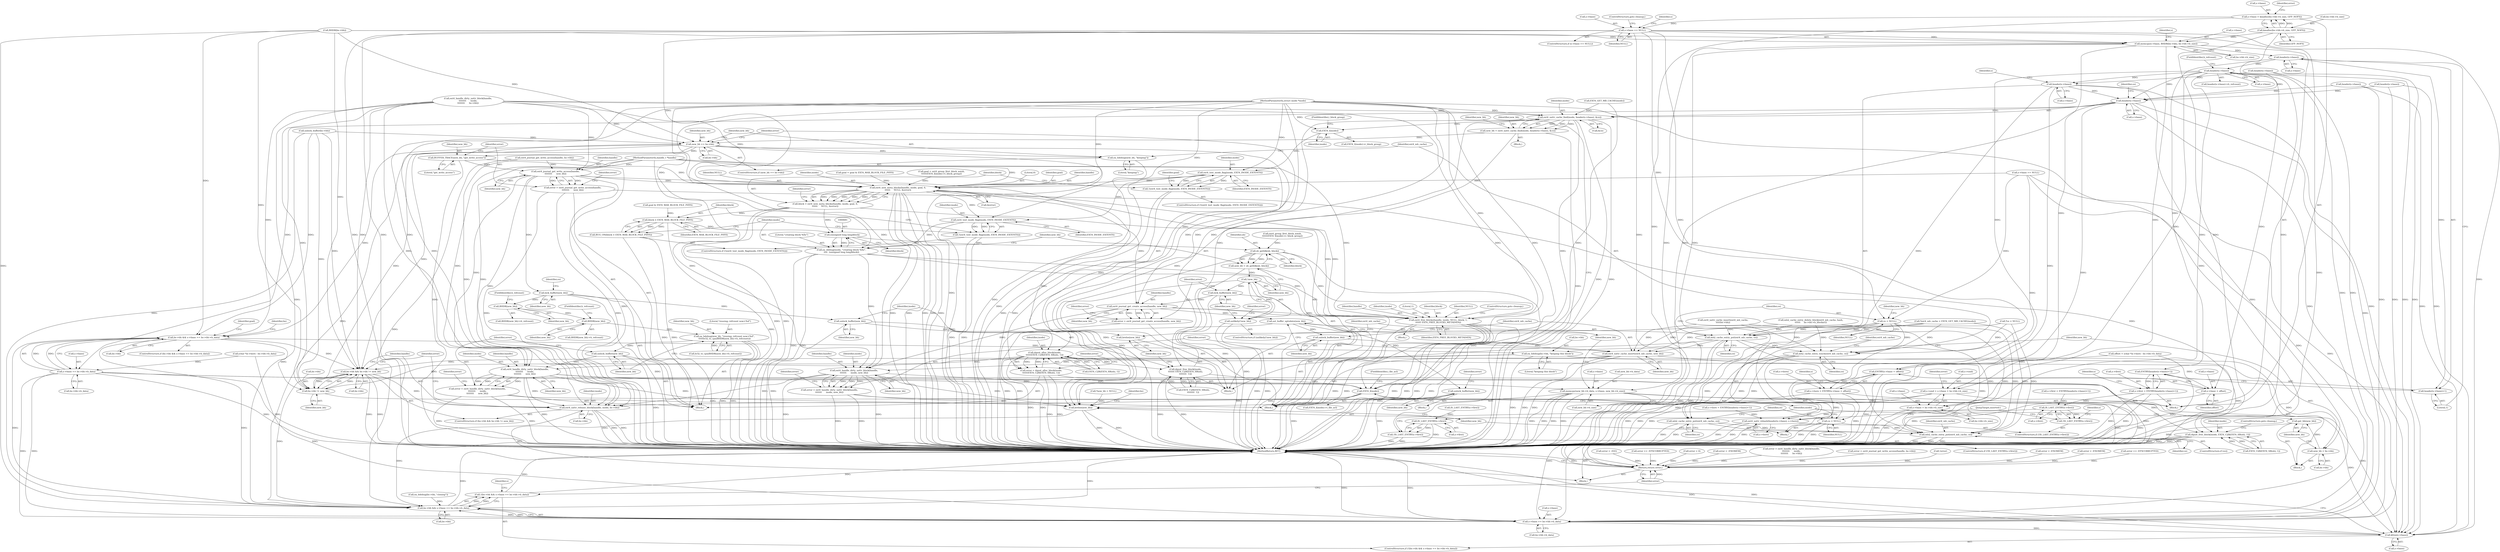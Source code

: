 digraph "0_linux_82939d7999dfc1f1998c4b1c12e2f19edbdff272_3@API" {
"1000299" [label="(Call,s->base = kmalloc(bs->bh->b_size, GFP_NOFS))"];
"1000303" [label="(Call,kmalloc(bs->bh->b_size, GFP_NOFS))"];
"1000315" [label="(Call,s->base == NULL)"];
"1000321" [label="(Call,memcpy(s->base, BHDR(bs->bh), bs->bh->b_size))"];
"1000340" [label="(Call,header(s->base))"];
"1000338" [label="(Call,ENTRY(header(s->base)+1))"];
"1000334" [label="(Call,s->first = ENTRY(header(s->base)+1))"];
"1000475" [label="(Call,IS_LAST_ENTRY(s->first))"];
"1000474" [label="(Call,!IS_LAST_ENTRY(s->first))"];
"1000490" [label="(Call,IS_LAST_ENTRY(s->first))"];
"1000489" [label="(Call,!IS_LAST_ENTRY(s->first))"];
"1000339" [label="(Call,header(s->base)+1)"];
"1000347" [label="(Call,header(s->base))"];
"1000358" [label="(Call,ENTRY(s->base + offset))"];
"1000354" [label="(Call,s->here = ENTRY(s->base + offset))"];
"1000479" [label="(Call,ext4_xattr_rehash(header(s->base), s->here))"];
"1000359" [label="(Call,s->base + offset)"];
"1000364" [label="(Call,s->end = s->base + bs->bh->b_size)"];
"1000368" [label="(Call,s->base + bs->bh->b_size)"];
"1000480" [label="(Call,header(s->base))"];
"1000499" [label="(Call,header(s->base))"];
"1000497" [label="(Call,ext4_xattr_cache_find(inode, header(s->base), &ce))"];
"1000495" [label="(Call,new_bh = ext4_xattr_cache_find(inode, header(s->base), &ce))"];
"1000509" [label="(Call,new_bh == bs->bh)"];
"1000514" [label="(Call,ea_bdebug(new_bh, \"keeping\"))"];
"1000530" [label="(Call,BUFFER_TRACE(new_bh, \"get_write_access\"))"];
"1000535" [label="(Call,ext4_journal_get_write_access(handle,\n\t\t\t\t\t\t\t\t      new_bh))"];
"1000533" [label="(Call,error = ext4_journal_get_write_access(handle,\n\t\t\t\t\t\t\t\t      new_bh))"];
"1000806" [label="(Return,return error;)"];
"1000541" [label="(Call,lock_buffer(new_bh))"];
"1000550" [label="(Call,unlock_buffer(new_bh))"];
"1000558" [label="(Call,brelse(new_bh))"];
"1000573" [label="(Call,BHDR(new_bh))"];
"1000582" [label="(Call,BHDR(new_bh))"];
"1000577" [label="(Call,ea_bdebug(new_bh, \"reusing; refcount now=%d\",\n \t\t\t\t\tle32_to_cpu(BHDR(new_bh)->h_refcount)))"];
"1000585" [label="(Call,unlock_buffer(new_bh))"];
"1000589" [label="(Call,ext4_handle_dirty_xattr_block(handle,\n\t\t\t\t\t\t\t\t      inode,\n\t\t\t\t\t\t\t\t      new_bh))"];
"1000587" [label="(Call,error = ext4_handle_dirty_xattr_block(handle,\n\t\t\t\t\t\t\t\t      inode,\n\t\t\t\t\t\t\t\t      new_bh))"];
"1000751" [label="(Call,EXT4_I(inode))"];
"1000770" [label="(Call,ext4_xattr_release_block(handle, inode, bs->bh))"];
"1000789" [label="(Call,bs->bh && s->base == bs->bh->b_data)"];
"1000788" [label="(Call,!(bs->bh && s->base == bs->bh->b_data))"];
"1000785" [label="(Call,brelse(new_bh))"];
"1000809" [label="(Call,dquot_free_block(inode, EXT4_C2B(EXT4_SB(sb), 1)))"];
"1000657" [label="(Call,ext4_new_meta_blocks(handle, inode, goal, 0,\n\t\t\t\t\t\t     NULL, &error))"];
"1000655" [label="(Call,block = ext4_new_meta_blocks(handle, inode, goal, 0,\n\t\t\t\t\t\t     NULL, &error))"];
"1000674" [label="(Call,block > EXT4_MAX_BLOCK_FILE_PHYS)"];
"1000673" [label="(Call,BUG_ON(block > EXT4_MAX_BLOCK_FILE_PHYS))"];
"1000680" [label="(Call,(unsigned long long)block)"];
"1000677" [label="(Call,ea_idebug(inode, \"creating block %llu\",\n\t\t\t\t  (unsigned long long)block))"];
"1000698" [label="(Call,ext4_free_blocks(handle, inode, NULL, block, 1,\n\t\t\t\t\t\t EXT4_FREE_BLOCKS_METADATA))"];
"1000742" [label="(Call,ext4_handle_dirty_xattr_block(handle,\n\t\t\t\t\t\t\t      inode, new_bh))"];
"1000740" [label="(Call,error = ext4_handle_dirty_xattr_block(handle,\n\t\t\t\t\t\t\t      inode, new_bh))"];
"1000685" [label="(Call,sb_getblk(sb, block))"];
"1000683" [label="(Call,new_bh = sb_getblk(sb, block))"];
"1000690" [label="(Call,!new_bh)"];
"1000689" [label="(Call,unlikely(!new_bh))"];
"1000706" [label="(Call,lock_buffer(new_bh))"];
"1000710" [label="(Call,ext4_journal_get_create_access(handle, new_bh))"];
"1000708" [label="(Call,error = ext4_journal_get_create_access(handle, new_bh))"];
"1000716" [label="(Call,unlock_buffer(new_bh))"];
"1000733" [label="(Call,set_buffer_uptodate(new_bh))"];
"1000735" [label="(Call,unlock_buffer(new_bh))"];
"1000737" [label="(Call,ext4_xattr_cache_insert(ext4_mb_cache, new_bh))"];
"1000782" [label="(Call,mb2_cache_entry_put(ext4_mb_cache, ce))"];
"1000670" [label="(Call,ext4_test_inode_flag(inode, EXT4_INODE_EXTENTS))"];
"1000669" [label="(Call,!(ext4_test_inode_flag(inode, EXT4_INODE_EXTENTS)))"];
"1000607" [label="(Call,bs->bh && s->base == bs->bh->b_data)"];
"1000621" [label="(Call,ea_bdebug(bs->bh, \"keeping this block\"))"];
"1000626" [label="(Call,new_bh = bs->bh)"];
"1000631" [label="(Call,get_bh(new_bh))"];
"1000761" [label="(Call,bs->bh && bs->bh != new_bh)"];
"1000765" [label="(Call,bs->bh != new_bh)"];
"1000521" [label="(Call,dquot_alloc_block(inode,\n\t\t\t\t\t\tEXT4_C2B(EXT4_SB(sb), 1)))"];
"1000519" [label="(Call,error = dquot_alloc_block(inode,\n\t\t\t\t\t\tEXT4_C2B(EXT4_SB(sb), 1)))"];
"1000552" [label="(Call,dquot_free_block(inode,\n\t\t\t\t\t\t\t EXT4_C2B(EXT4_SB(sb),\n\t\t\t\t\t\t\t\t  1)))"];
"1000642" [label="(Call,EXT4_I(inode))"];
"1000647" [label="(Call,ext4_test_inode_flag(inode, EXT4_INODE_EXTENTS))"];
"1000646" [label="(Call,!(ext4_test_inode_flag(inode, EXT4_INODE_EXTENTS)))"];
"1000611" [label="(Call,s->base == bs->bh->b_data)"];
"1000723" [label="(Call,memcpy(new_bh->b_data, s->base, new_bh->b_size))"];
"1000793" [label="(Call,s->base == bs->bh->b_data)"];
"1000802" [label="(Call,kfree(s->base))"];
"1000563" [label="(Call,ce = NULL)"];
"1000560" [label="(Call,mb2_cache_entry_put(ext4_mb_cache, ce))"];
"1000596" [label="(Call,mb2_cache_entry_touch(ext4_mb_cache, ce))"];
"1000599" [label="(Call,mb2_cache_entry_put(ext4_mb_cache, ce))"];
"1000602" [label="(Call,ce = NULL)"];
"1000637" [label="(Call,goal = ext4_group_first_block_no(sb,\n\t\t\t\t\t\tEXT4_I(inode)->i_block_group))"];
"1000661" [label="(Literal,0)"];
"1000592" [label="(Identifier,new_bh)"];
"1000791" [label="(Identifier,bs)"];
"1000573" [label="(Call,BHDR(new_bh))"];
"1000739" [label="(Identifier,new_bh)"];
"1000730" [label="(Call,new_bh->b_size)"];
"1000765" [label="(Call,bs->bh != new_bh)"];
"1000600" [label="(Identifier,ext4_mb_cache)"];
"1000668" [label="(ControlStructure,if (!(ext4_test_inode_flag(inode, EXT4_INODE_EXTENTS))))"];
"1000315" [label="(Call,s->base == NULL)"];
"1000316" [label="(Call,s->base)"];
"1000351" [label="(FieldIdentifier,h_refcount)"];
"1000673" [label="(Call,BUG_ON(block > EXT4_MAX_BLOCK_FILE_PHYS))"];
"1000369" [label="(Call,s->base)"];
"1000744" [label="(Identifier,inode)"];
"1000701" [label="(Identifier,NULL)"];
"1000615" [label="(Call,bs->bh->b_data)"];
"1000499" [label="(Call,header(s->base))"];
"1000785" [label="(Call,brelse(new_bh))"];
"1000794" [label="(Call,s->base)"];
"1000465" [label="(Call,error == -EFSCORRUPTED)"];
"1000294" [label="(Call,ea_bdebug(bs->bh, \"cloning\"))"];
"1000320" [label="(ControlStructure,goto cleanup;)"];
"1000714" [label="(Identifier,error)"];
"1000542" [label="(Identifier,new_bh)"];
"1000656" [label="(Identifier,block)"];
"1000346" [label="(Call,header(s->base)->h_refcount)"];
"1000736" [label="(Identifier,new_bh)"];
"1000562" [label="(Identifier,ce)"];
"1000509" [label="(Call,new_bh == bs->bh)"];
"1000679" [label="(Literal,\"creating block %llu\")"];
"1000521" [label="(Call,dquot_alloc_block(inode,\n\t\t\t\t\t\tEXT4_C2B(EXT4_SB(sb), 1)))"];
"1000793" [label="(Call,s->base == bs->bh->b_data)"];
"1000497" [label="(Call,ext4_xattr_cache_find(inode, header(s->base), &ce))"];
"1000584" [label="(FieldIdentifier,h_refcount)"];
"1000625" [label="(Literal,\"keeping this block\")"];
"1000354" [label="(Call,s->here = ENTRY(s->base + offset))"];
"1000788" [label="(Call,!(bs->bh && s->base == bs->bh->b_data))"];
"1000663" [label="(Call,&error)"];
"1000687" [label="(Identifier,block)"];
"1000782" [label="(Call,mb2_cache_entry_put(ext4_mb_cache, ce))"];
"1000631" [label="(Call,get_bh(new_bh))"];
"1000770" [label="(Call,ext4_xattr_release_block(handle, inode, bs->bh))"];
"1000628" [label="(Call,bs->bh)"];
"1000536" [label="(Identifier,handle)"];
"1000535" [label="(Call,ext4_journal_get_write_access(handle,\n\t\t\t\t\t\t\t\t      new_bh))"];
"1000602" [label="(Call,ce = NULL)"];
"1000334" [label="(Call,s->first = ENTRY(header(s->base)+1))"];
"1000646" [label="(Call,!(ext4_test_inode_flag(inode, EXT4_INODE_EXTENTS)))"];
"1000705" [label="(ControlStructure,goto cleanup;)"];
"1000708" [label="(Call,error = ext4_journal_get_create_access(handle, new_bh))"];
"1000363" [label="(Identifier,offset)"];
"1000572" [label="(Call,BHDR(new_bh)->h_refcount)"];
"1000329" [label="(Call,bs->bh->b_size)"];
"1000807" [label="(Identifier,error)"];
"1000784" [label="(Identifier,ce)"];
"1000690" [label="(Call,!new_bh)"];
"1000498" [label="(Identifier,inode)"];
"1000718" [label="(Call,error = -EIO)"];
"1000621" [label="(Call,ea_bdebug(bs->bh, \"keeping this block\"))"];
"1000114" [label="(MethodParameterIn,struct inode *inode)"];
"1000482" [label="(Identifier,s)"];
"1000632" [label="(Identifier,new_bh)"];
"1000481" [label="(Call,s->base)"];
"1000547" [label="(Identifier,ce)"];
"1000743" [label="(Identifier,handle)"];
"1000660" [label="(Identifier,goal)"];
"1000811" [label="(Call,EXT4_C2B(EXT4_SB(sb), 1))"];
"1000532" [label="(Literal,\"get_write_access\")"];
"1000488" [label="(ControlStructure,if (!IS_LAST_ENTRY(s->first)))"];
"1000300" [label="(Call,s->base)"];
"1000723" [label="(Call,memcpy(new_bh->b_data, s->base, new_bh->b_size))"];
"1000539" [label="(Identifier,error)"];
"1000741" [label="(Identifier,error)"];
"1000368" [label="(Call,s->base + bs->bh->b_size)"];
"1000733" [label="(Call,set_buffer_uptodate(new_bh))"];
"1000336" [label="(Identifier,s)"];
"1000579" [label="(Literal,\"reusing; refcount now=%d\")"];
"1000581" [label="(Call,BHDR(new_bh)->h_refcount)"];
"1000190" [label="(Call,header(s->base))"];
"1000254" [label="(Call,error == -EFSCORRUPTED)"];
"1000676" [label="(Identifier,EXT4_MAX_BLOCK_FILE_PHYS)"];
"1000751" [label="(Call,EXT4_I(inode))"];
"1000810" [label="(Identifier,inode)"];
"1000550" [label="(Call,unlock_buffer(new_bh))"];
"1000773" [label="(Call,bs->bh)"];
"1000558" [label="(Call,brelse(new_bh))"];
"1000589" [label="(Call,ext4_handle_dirty_xattr_block(handle,\n\t\t\t\t\t\t\t\t      inode,\n\t\t\t\t\t\t\t\t      new_bh))"];
"1000647" [label="(Call,ext4_test_inode_flag(inode, EXT4_INODE_EXTENTS))"];
"1000321" [label="(Call,memcpy(s->base, BHDR(bs->bh), bs->bh->b_size))"];
"1000735" [label="(Call,unlock_buffer(new_bh))"];
"1000783" [label="(Identifier,ext4_mb_cache)"];
"1000689" [label="(Call,unlikely(!new_bh))"];
"1000523" [label="(Call,EXT4_C2B(EXT4_SB(sb), 1))"];
"1000565" [label="(Identifier,NULL)"];
"1000815" [label="(ControlStructure,goto cleanup;)"];
"1000496" [label="(Identifier,new_bh)"];
"1000657" [label="(Call,ext4_new_meta_blocks(handle, inode, goal, 0,\n\t\t\t\t\t\t     NULL, &error))"];
"1000789" [label="(Call,bs->bh && s->base == bs->bh->b_data)"];
"1000561" [label="(Identifier,ext4_mb_cache)"];
"1000682" [label="(Identifier,block)"];
"1000761" [label="(Call,bs->bh && bs->bh != new_bh)"];
"1000491" [label="(Call,s->first)"];
"1000747" [label="(Identifier,error)"];
"1000113" [label="(MethodParameterIn,handle_t *handle)"];
"1000551" [label="(Identifier,new_bh)"];
"1000717" [label="(Identifier,new_bh)"];
"1000691" [label="(Identifier,new_bh)"];
"1000612" [label="(Call,s->base)"];
"1000711" [label="(Identifier,handle)"];
"1000737" [label="(Call,ext4_xattr_cache_insert(ext4_mb_cache, new_bh))"];
"1000622" [label="(Call,bs->bh)"];
"1000323" [label="(Identifier,s)"];
"1000366" [label="(Identifier,s)"];
"1000476" [label="(Call,s->first)"];
"1000510" [label="(Identifier,new_bh)"];
"1000655" [label="(Call,block = ext4_new_meta_blocks(handle, inode, goal, 0,\n\t\t\t\t\t\t     NULL, &error))"];
"1000437" [label="(Call,s->here = ENTRY(header(s->base)+1))"];
"1000578" [label="(Identifier,new_bh)"];
"1000658" [label="(Identifier,handle)"];
"1000704" [label="(Identifier,EXT4_FREE_BLOCKS_METADATA)"];
"1000680" [label="(Call,(unsigned long long)block)"];
"1000299" [label="(Call,s->base = kmalloc(bs->bh->b_size, GFP_NOFS))"];
"1000642" [label="(Call,EXT4_I(inode))"];
"1000806" [label="(Return,return error;)"];
"1000590" [label="(Identifier,handle)"];
"1000699" [label="(Identifier,handle)"];
"1000348" [label="(Call,s->base)"];
"1000694" [label="(Identifier,error)"];
"1000358" [label="(Call,ENTRY(s->base + offset))"];
"1000641" [label="(Call,EXT4_I(inode)->i_block_group)"];
"1000776" [label="(Call,error = 0)"];
"1000494" [label="(Block,)"];
"1000700" [label="(Identifier,inode)"];
"1000802" [label="(Call,kfree(s->base))"];
"1000745" [label="(Identifier,new_bh)"];
"1000232" [label="(Call,IS_LAST_ENTRY(s->first))"];
"1000597" [label="(Identifier,ext4_mb_cache)"];
"1000341" [label="(Call,s->base)"];
"1000146" [label="(Call,EXT4_GET_MB_CACHE(inode))"];
"1000606" [label="(ControlStructure,if (bs->bh && s->base == bs->bh->b_data))"];
"1000359" [label="(Call,s->base + offset)"];
"1000786" [label="(Identifier,new_bh)"];
"1000393" [label="(Call,s->base == NULL)"];
"1000567" [label="(Identifier,new_bh)"];
"1000692" [label="(Block,)"];
"1000585" [label="(Call,unlock_buffer(new_bh))"];
"1000474" [label="(Call,!IS_LAST_ENTRY(s->first))"];
"1000554" [label="(Call,EXT4_C2B(EXT4_SB(sb),\n\t\t\t\t\t\t\t\t  1))"];
"1000649" [label="(Identifier,EXT4_INODE_EXTENTS)"];
"1000662" [label="(Identifier,NULL)"];
"1000710" [label="(Call,ext4_journal_get_create_access(handle, new_bh))"];
"1000601" [label="(Identifier,ce)"];
"1000780" [label="(ControlStructure,if (ce))"];
"1000787" [label="(ControlStructure,if (!(bs->bh && s->base == bs->bh->b_data)))"];
"1000560" [label="(Call,mb2_cache_entry_put(ext4_mb_cache, ce))"];
"1000659" [label="(Identifier,inode)"];
"1000314" [label="(ControlStructure,if (s->base == NULL))"];
"1000753" [label="(FieldIdentifier,i_file_acl)"];
"1000677" [label="(Call,ea_idebug(inode, \"creating block %llu\",\n\t\t\t\t  (unsigned long long)block))"];
"1000706" [label="(Call,lock_buffer(new_bh))"];
"1000344" [label="(Literal,1)"];
"1000339" [label="(Call,header(s->base)+1)"];
"1000675" [label="(Identifier,block)"];
"1000688" [label="(ControlStructure,if (unlikely(!new_bh)))"];
"1000693" [label="(Call,error = -ENOMEM)"];
"1000479" [label="(Call,ext4_xattr_rehash(header(s->base), s->here))"];
"1000553" [label="(Identifier,inode)"];
"1000670" [label="(Call,ext4_test_inode_flag(inode, EXT4_INODE_EXTENTS))"];
"1000372" [label="(Call,bs->bh->b_size)"];
"1000797" [label="(Call,bs->bh->b_data)"];
"1000678" [label="(Identifier,inode)"];
"1000443" [label="(Call,header(s->base))"];
"1000809" [label="(Call,dquot_free_block(inode, EXT4_C2B(EXT4_SB(sb), 1)))"];
"1000738" [label="(Identifier,ext4_mb_cache)"];
"1000552" [label="(Call,dquot_free_block(inode,\n\t\t\t\t\t\t\t EXT4_C2B(EXT4_SB(sb),\n\t\t\t\t\t\t\t\t  1)))"];
"1000533" [label="(Call,error = ext4_journal_get_write_access(handle,\n\t\t\t\t\t\t\t\t      new_bh))"];
"1000577" [label="(Call,ea_bdebug(new_bh, \"reusing; refcount now=%d\",\n \t\t\t\t\tle32_to_cpu(BHDR(new_bh)->h_refcount)))"];
"1000249" [label="(Call,unlock_buffer(bs->bh))"];
"1000666" [label="(Identifier,error)"];
"1000325" [label="(Call,BHDR(bs->bh))"];
"1000485" [label="(Identifier,s)"];
"1000506" [label="(Identifier,new_bh)"];
"1000515" [label="(Identifier,new_bh)"];
"1000508" [label="(ControlStructure,if (new_bh == bs->bh))"];
"1000604" [label="(Identifier,NULL)"];
"1000322" [label="(Call,s->base)"];
"1000520" [label="(Identifier,error)"];
"1000503" [label="(Call,&ce)"];
"1000518" [label="(Block,)"];
"1000237" [label="(Call,header(s->base))"];
"1000277" [label="(Call,offset = (char *)s->here - bs->bh->b_data)"];
"1000583" [label="(Identifier,new_bh)"];
"1000803" [label="(Call,s->base)"];
"1000541" [label="(Call,lock_buffer(new_bh))"];
"1000727" [label="(Call,s->base)"];
"1000750" [label="(Call,EXT4_I(inode)->i_file_acl)"];
"1000825" [label="(MethodReturn,RET)"];
"1000549" [label="(Block,)"];
"1000575" [label="(FieldIdentifier,h_refcount)"];
"1000563" [label="(Call,ce = NULL)"];
"1000262" [label="(Call,error = ext4_handle_dirty_xattr_block(handle,\n\t\t\t\t\t\t\t\t      inode,\n\t\t\t\t\t\t\t\t      bs->bh))"];
"1000740" [label="(Call,error = ext4_handle_dirty_xattr_block(handle,\n\t\t\t\t\t\t\t      inode, new_bh))"];
"1000712" [label="(Identifier,new_bh)"];
"1000620" [label="(Block,)"];
"1000244" [label="(Call,ext4_xattr_cache_insert(ext4_mb_cache,\n\t\t\t\t\tbs->bh))"];
"1000125" [label="(Call,*new_bh = NULL)"];
"1000335" [label="(Call,s->first)"];
"1000719" [label="(Identifier,error)"];
"1000674" [label="(Call,block > EXT4_MAX_BLOCK_FILE_PHYS)"];
"1000707" [label="(Identifier,new_bh)"];
"1000530" [label="(Call,BUFFER_TRACE(new_bh, \"get_write_access\"))"];
"1000752" [label="(Identifier,inode)"];
"1000173" [label="(Call,error = ext4_journal_get_write_access(handle, bs->bh))"];
"1000716" [label="(Call,unlock_buffer(new_bh))"];
"1000634" [label="(Block,)"];
"1000777" [label="(Identifier,error)"];
"1000507" [label="(Block,)"];
"1000319" [label="(Identifier,NULL)"];
"1000564" [label="(Identifier,ce)"];
"1000586" [label="(Identifier,new_bh)"];
"1000495" [label="(Call,new_bh = ext4_xattr_cache_find(inode, header(s->base), &ce))"];
"1000639" [label="(Call,ext4_group_first_block_no(sb,\n\t\t\t\t\t\tEXT4_I(inode)->i_block_group))"];
"1000715" [label="(Block,)"];
"1000338" [label="(Call,ENTRY(header(s->base)+1))"];
"1000347" [label="(Call,header(s->base))"];
"1000349" [label="(Identifier,s)"];
"1000580" [label="(Call,le32_to_cpu(BHDR(new_bh)->h_refcount))"];
"1000490" [label="(Call,IS_LAST_ENTRY(s->first))"];
"1000703" [label="(Literal,1)"];
"1000623" [label="(Identifier,bs)"];
"1000645" [label="(ControlStructure,if (!(ext4_test_inode_flag(inode, EXT4_INODE_EXTENTS))))"];
"1000709" [label="(Identifier,error)"];
"1000672" [label="(Identifier,EXT4_INODE_EXTENTS)"];
"1000574" [label="(Identifier,new_bh)"];
"1000279" [label="(Call,(char *)s->here - bs->bh->b_data)"];
"1000683" [label="(Call,new_bh = sb_getblk(sb, block))"];
"1000519" [label="(Call,error = dquot_alloc_block(inode,\n\t\t\t\t\t\tEXT4_C2B(EXT4_SB(sb), 1)))"];
"1000531" [label="(Identifier,new_bh)"];
"1000769" [label="(Identifier,new_bh)"];
"1000598" [label="(Identifier,ce)"];
"1000260" [label="(Call,!error)"];
"1000671" [label="(Identifier,inode)"];
"1000587" [label="(Call,error = ext4_handle_dirty_xattr_block(handle,\n\t\t\t\t\t\t\t\t      inode,\n\t\t\t\t\t\t\t\t      new_bh))"];
"1000309" [label="(Identifier,GFP_NOFS)"];
"1000698" [label="(Call,ext4_free_blocks(handle, inode, NULL, block, 1,\n\t\t\t\t\t\t EXT4_FREE_BLOCKS_METADATA))"];
"1000702" [label="(Identifier,block)"];
"1000650" [label="(Call,goal = goal & EXT4_MAX_BLOCK_FILE_PHYS)"];
"1000175" [label="(Call,ext4_journal_get_write_access(handle, bs->bh))"];
"1000340" [label="(Call,header(s->base))"];
"1000528" [label="(Identifier,error)"];
"1000772" [label="(Identifier,inode)"];
"1000516" [label="(Literal,\"keeping\")"];
"1000275" [label="(Block,)"];
"1000117" [label="(Block,)"];
"1000559" [label="(Identifier,new_bh)"];
"1000489" [label="(Call,!IS_LAST_ENTRY(s->first))"];
"1000365" [label="(Call,s->end)"];
"1000208" [label="(Call,mb2_cache_entry_delete_block(ext4_mb_cache, hash,\n\t\t\t\t\t\t     bs->bh->b_blocknr))"];
"1000426" [label="(Call,s->first = ENTRY(header(s->base)+1))"];
"1000638" [label="(Identifier,goal)"];
"1000504" [label="(Identifier,ce)"];
"1000603" [label="(Identifier,ce)"];
"1000651" [label="(Identifier,goal)"];
"1000475" [label="(Call,IS_LAST_ENTRY(s->first))"];
"1000686" [label="(Identifier,sb)"];
"1000364" [label="(Call,s->end = s->base + bs->bh->b_size)"];
"1000588" [label="(Identifier,error)"];
"1000804" [label="(Identifier,s)"];
"1000599" [label="(Call,mb2_cache_entry_put(ext4_mb_cache, ce))"];
"1000360" [label="(Call,s->base)"];
"1000311" [label="(Identifier,error)"];
"1000522" [label="(Identifier,inode)"];
"1000685" [label="(Call,sb_getblk(sb, block))"];
"1000627" [label="(Identifier,new_bh)"];
"1000355" [label="(Call,s->here)"];
"1000537" [label="(Identifier,new_bh)"];
"1000514" [label="(Call,ea_bdebug(new_bh, \"keeping\"))"];
"1000607" [label="(Call,bs->bh && s->base == bs->bh->b_data)"];
"1000684" [label="(Identifier,new_bh)"];
"1000473" [label="(ControlStructure,if (!IS_LAST_ENTRY(s->first)))"];
"1000594" [label="(Identifier,error)"];
"1000388" [label="(Call,error = -ENOMEM)"];
"1000734" [label="(Identifier,new_bh)"];
"1000790" [label="(Call,bs->bh)"];
"1000144" [label="(Call,*ext4_mb_cache = EXT4_GET_MB_CACHE(inode))"];
"1000591" [label="(Identifier,inode)"];
"1000596" [label="(Call,mb2_cache_entry_touch(ext4_mb_cache, ce))"];
"1000608" [label="(Call,bs->bh)"];
"1000534" [label="(Identifier,error)"];
"1000264" [label="(Call,ext4_handle_dirty_xattr_block(handle,\n\t\t\t\t\t\t\t\t      inode,\n\t\t\t\t\t\t\t\t      bs->bh))"];
"1000669" [label="(Call,!(ext4_test_inode_flag(inode, EXT4_INODE_EXTENTS)))"];
"1000724" [label="(Call,new_bh->b_data)"];
"1000760" [label="(ControlStructure,if (bs->bh && bs->bh != new_bh))"];
"1000487" [label="(JumpTarget,inserted:)"];
"1000643" [label="(Identifier,inode)"];
"1000648" [label="(Identifier,inode)"];
"1000460" [label="(Identifier,error)"];
"1000644" [label="(FieldIdentifier,i_block_group)"];
"1000310" [label="(Call,error = -ENOMEM)"];
"1000303" [label="(Call,kmalloc(bs->bh->b_size, GFP_NOFS))"];
"1000304" [label="(Call,bs->bh->b_size)"];
"1000500" [label="(Call,s->base)"];
"1000766" [label="(Call,bs->bh)"];
"1000480" [label="(Call,header(s->base))"];
"1000742" [label="(Call,ext4_handle_dirty_xattr_block(handle,\n\t\t\t\t\t\t\t      inode, new_bh))"];
"1000484" [label="(Call,s->here)"];
"1000611" [label="(Call,s->base == bs->bh->b_data)"];
"1000511" [label="(Call,bs->bh)"];
"1000771" [label="(Identifier,handle)"];
"1000136" [label="(Call,*ce = NULL)"];
"1000626" [label="(Call,new_bh = bs->bh)"];
"1000762" [label="(Call,bs->bh)"];
"1000652" [label="(Call,goal & EXT4_MAX_BLOCK_FILE_PHYS)"];
"1000582" [label="(Call,BHDR(new_bh))"];
"1000299" -> "1000275"  [label="AST: "];
"1000299" -> "1000303"  [label="CFG: "];
"1000300" -> "1000299"  [label="AST: "];
"1000303" -> "1000299"  [label="AST: "];
"1000311" -> "1000299"  [label="CFG: "];
"1000299" -> "1000825"  [label="DDG: "];
"1000303" -> "1000299"  [label="DDG: "];
"1000303" -> "1000299"  [label="DDG: "];
"1000299" -> "1000315"  [label="DDG: "];
"1000303" -> "1000309"  [label="CFG: "];
"1000304" -> "1000303"  [label="AST: "];
"1000309" -> "1000303"  [label="AST: "];
"1000303" -> "1000825"  [label="DDG: "];
"1000303" -> "1000825"  [label="DDG: "];
"1000303" -> "1000321"  [label="DDG: "];
"1000315" -> "1000314"  [label="AST: "];
"1000315" -> "1000319"  [label="CFG: "];
"1000316" -> "1000315"  [label="AST: "];
"1000319" -> "1000315"  [label="AST: "];
"1000320" -> "1000315"  [label="CFG: "];
"1000323" -> "1000315"  [label="CFG: "];
"1000315" -> "1000825"  [label="DDG: "];
"1000315" -> "1000825"  [label="DDG: "];
"1000315" -> "1000825"  [label="DDG: "];
"1000315" -> "1000321"  [label="DDG: "];
"1000315" -> "1000563"  [label="DDG: "];
"1000315" -> "1000602"  [label="DDG: "];
"1000315" -> "1000657"  [label="DDG: "];
"1000315" -> "1000793"  [label="DDG: "];
"1000315" -> "1000802"  [label="DDG: "];
"1000321" -> "1000275"  [label="AST: "];
"1000321" -> "1000329"  [label="CFG: "];
"1000322" -> "1000321"  [label="AST: "];
"1000325" -> "1000321"  [label="AST: "];
"1000329" -> "1000321"  [label="AST: "];
"1000336" -> "1000321"  [label="CFG: "];
"1000321" -> "1000825"  [label="DDG: "];
"1000321" -> "1000825"  [label="DDG: "];
"1000325" -> "1000321"  [label="DDG: "];
"1000321" -> "1000340"  [label="DDG: "];
"1000321" -> "1000364"  [label="DDG: "];
"1000321" -> "1000368"  [label="DDG: "];
"1000340" -> "1000339"  [label="AST: "];
"1000340" -> "1000341"  [label="CFG: "];
"1000341" -> "1000340"  [label="AST: "];
"1000344" -> "1000340"  [label="CFG: "];
"1000340" -> "1000338"  [label="DDG: "];
"1000340" -> "1000339"  [label="DDG: "];
"1000340" -> "1000347"  [label="DDG: "];
"1000338" -> "1000334"  [label="AST: "];
"1000338" -> "1000339"  [label="CFG: "];
"1000339" -> "1000338"  [label="AST: "];
"1000334" -> "1000338"  [label="CFG: "];
"1000338" -> "1000825"  [label="DDG: "];
"1000338" -> "1000334"  [label="DDG: "];
"1000334" -> "1000275"  [label="AST: "];
"1000335" -> "1000334"  [label="AST: "];
"1000349" -> "1000334"  [label="CFG: "];
"1000334" -> "1000825"  [label="DDG: "];
"1000334" -> "1000825"  [label="DDG: "];
"1000334" -> "1000475"  [label="DDG: "];
"1000475" -> "1000474"  [label="AST: "];
"1000475" -> "1000476"  [label="CFG: "];
"1000476" -> "1000475"  [label="AST: "];
"1000474" -> "1000475"  [label="CFG: "];
"1000475" -> "1000474"  [label="DDG: "];
"1000426" -> "1000475"  [label="DDG: "];
"1000475" -> "1000490"  [label="DDG: "];
"1000474" -> "1000473"  [label="AST: "];
"1000482" -> "1000474"  [label="CFG: "];
"1000487" -> "1000474"  [label="CFG: "];
"1000490" -> "1000489"  [label="AST: "];
"1000490" -> "1000491"  [label="CFG: "];
"1000491" -> "1000490"  [label="AST: "];
"1000489" -> "1000490"  [label="CFG: "];
"1000490" -> "1000825"  [label="DDG: "];
"1000490" -> "1000489"  [label="DDG: "];
"1000232" -> "1000490"  [label="DDG: "];
"1000489" -> "1000488"  [label="AST: "];
"1000496" -> "1000489"  [label="CFG: "];
"1000752" -> "1000489"  [label="CFG: "];
"1000489" -> "1000825"  [label="DDG: "];
"1000489" -> "1000825"  [label="DDG: "];
"1000339" -> "1000344"  [label="CFG: "];
"1000344" -> "1000339"  [label="AST: "];
"1000347" -> "1000346"  [label="AST: "];
"1000347" -> "1000348"  [label="CFG: "];
"1000348" -> "1000347"  [label="AST: "];
"1000351" -> "1000347"  [label="CFG: "];
"1000347" -> "1000358"  [label="DDG: "];
"1000347" -> "1000359"  [label="DDG: "];
"1000347" -> "1000364"  [label="DDG: "];
"1000347" -> "1000368"  [label="DDG: "];
"1000347" -> "1000480"  [label="DDG: "];
"1000347" -> "1000499"  [label="DDG: "];
"1000347" -> "1000793"  [label="DDG: "];
"1000347" -> "1000802"  [label="DDG: "];
"1000358" -> "1000354"  [label="AST: "];
"1000358" -> "1000359"  [label="CFG: "];
"1000359" -> "1000358"  [label="AST: "];
"1000354" -> "1000358"  [label="CFG: "];
"1000358" -> "1000825"  [label="DDG: "];
"1000358" -> "1000354"  [label="DDG: "];
"1000277" -> "1000358"  [label="DDG: "];
"1000354" -> "1000275"  [label="AST: "];
"1000355" -> "1000354"  [label="AST: "];
"1000366" -> "1000354"  [label="CFG: "];
"1000354" -> "1000825"  [label="DDG: "];
"1000354" -> "1000825"  [label="DDG: "];
"1000354" -> "1000479"  [label="DDG: "];
"1000479" -> "1000473"  [label="AST: "];
"1000479" -> "1000484"  [label="CFG: "];
"1000480" -> "1000479"  [label="AST: "];
"1000484" -> "1000479"  [label="AST: "];
"1000487" -> "1000479"  [label="CFG: "];
"1000479" -> "1000825"  [label="DDG: "];
"1000479" -> "1000825"  [label="DDG: "];
"1000479" -> "1000825"  [label="DDG: "];
"1000480" -> "1000479"  [label="DDG: "];
"1000437" -> "1000479"  [label="DDG: "];
"1000359" -> "1000363"  [label="CFG: "];
"1000360" -> "1000359"  [label="AST: "];
"1000363" -> "1000359"  [label="AST: "];
"1000359" -> "1000825"  [label="DDG: "];
"1000277" -> "1000359"  [label="DDG: "];
"1000364" -> "1000275"  [label="AST: "];
"1000364" -> "1000368"  [label="CFG: "];
"1000365" -> "1000364"  [label="AST: "];
"1000368" -> "1000364"  [label="AST: "];
"1000460" -> "1000364"  [label="CFG: "];
"1000364" -> "1000825"  [label="DDG: "];
"1000364" -> "1000825"  [label="DDG: "];
"1000368" -> "1000372"  [label="CFG: "];
"1000369" -> "1000368"  [label="AST: "];
"1000372" -> "1000368"  [label="AST: "];
"1000368" -> "1000825"  [label="DDG: "];
"1000368" -> "1000825"  [label="DDG: "];
"1000480" -> "1000481"  [label="CFG: "];
"1000481" -> "1000480"  [label="AST: "];
"1000485" -> "1000480"  [label="CFG: "];
"1000480" -> "1000825"  [label="DDG: "];
"1000443" -> "1000480"  [label="DDG: "];
"1000480" -> "1000499"  [label="DDG: "];
"1000480" -> "1000793"  [label="DDG: "];
"1000480" -> "1000802"  [label="DDG: "];
"1000499" -> "1000497"  [label="AST: "];
"1000499" -> "1000500"  [label="CFG: "];
"1000500" -> "1000499"  [label="AST: "];
"1000504" -> "1000499"  [label="CFG: "];
"1000499" -> "1000825"  [label="DDG: "];
"1000499" -> "1000497"  [label="DDG: "];
"1000237" -> "1000499"  [label="DDG: "];
"1000190" -> "1000499"  [label="DDG: "];
"1000443" -> "1000499"  [label="DDG: "];
"1000499" -> "1000611"  [label="DDG: "];
"1000499" -> "1000723"  [label="DDG: "];
"1000499" -> "1000793"  [label="DDG: "];
"1000499" -> "1000802"  [label="DDG: "];
"1000497" -> "1000495"  [label="AST: "];
"1000497" -> "1000503"  [label="CFG: "];
"1000498" -> "1000497"  [label="AST: "];
"1000503" -> "1000497"  [label="AST: "];
"1000495" -> "1000497"  [label="CFG: "];
"1000497" -> "1000825"  [label="DDG: "];
"1000497" -> "1000825"  [label="DDG: "];
"1000497" -> "1000495"  [label="DDG: "];
"1000497" -> "1000495"  [label="DDG: "];
"1000497" -> "1000495"  [label="DDG: "];
"1000552" -> "1000497"  [label="DDG: "];
"1000264" -> "1000497"  [label="DDG: "];
"1000146" -> "1000497"  [label="DDG: "];
"1000114" -> "1000497"  [label="DDG: "];
"1000497" -> "1000521"  [label="DDG: "];
"1000497" -> "1000642"  [label="DDG: "];
"1000497" -> "1000751"  [label="DDG: "];
"1000495" -> "1000494"  [label="AST: "];
"1000496" -> "1000495"  [label="AST: "];
"1000506" -> "1000495"  [label="CFG: "];
"1000495" -> "1000825"  [label="DDG: "];
"1000495" -> "1000509"  [label="DDG: "];
"1000495" -> "1000785"  [label="DDG: "];
"1000509" -> "1000508"  [label="AST: "];
"1000509" -> "1000511"  [label="CFG: "];
"1000510" -> "1000509"  [label="AST: "];
"1000511" -> "1000509"  [label="AST: "];
"1000515" -> "1000509"  [label="CFG: "];
"1000520" -> "1000509"  [label="CFG: "];
"1000509" -> "1000825"  [label="DDG: "];
"1000325" -> "1000509"  [label="DDG: "];
"1000264" -> "1000509"  [label="DDG: "];
"1000249" -> "1000509"  [label="DDG: "];
"1000509" -> "1000514"  [label="DDG: "];
"1000509" -> "1000530"  [label="DDG: "];
"1000509" -> "1000607"  [label="DDG: "];
"1000509" -> "1000761"  [label="DDG: "];
"1000509" -> "1000765"  [label="DDG: "];
"1000509" -> "1000785"  [label="DDG: "];
"1000509" -> "1000789"  [label="DDG: "];
"1000514" -> "1000508"  [label="AST: "];
"1000514" -> "1000516"  [label="CFG: "];
"1000515" -> "1000514"  [label="AST: "];
"1000516" -> "1000514"  [label="AST: "];
"1000597" -> "1000514"  [label="CFG: "];
"1000514" -> "1000825"  [label="DDG: "];
"1000530" -> "1000518"  [label="AST: "];
"1000530" -> "1000532"  [label="CFG: "];
"1000531" -> "1000530"  [label="AST: "];
"1000532" -> "1000530"  [label="AST: "];
"1000534" -> "1000530"  [label="CFG: "];
"1000530" -> "1000825"  [label="DDG: "];
"1000530" -> "1000535"  [label="DDG: "];
"1000535" -> "1000533"  [label="AST: "];
"1000535" -> "1000537"  [label="CFG: "];
"1000536" -> "1000535"  [label="AST: "];
"1000537" -> "1000535"  [label="AST: "];
"1000533" -> "1000535"  [label="CFG: "];
"1000535" -> "1000825"  [label="DDG: "];
"1000535" -> "1000533"  [label="DDG: "];
"1000535" -> "1000533"  [label="DDG: "];
"1000264" -> "1000535"  [label="DDG: "];
"1000175" -> "1000535"  [label="DDG: "];
"1000113" -> "1000535"  [label="DDG: "];
"1000535" -> "1000541"  [label="DDG: "];
"1000535" -> "1000589"  [label="DDG: "];
"1000535" -> "1000657"  [label="DDG: "];
"1000535" -> "1000770"  [label="DDG: "];
"1000535" -> "1000785"  [label="DDG: "];
"1000533" -> "1000518"  [label="AST: "];
"1000534" -> "1000533"  [label="AST: "];
"1000539" -> "1000533"  [label="CFG: "];
"1000533" -> "1000825"  [label="DDG: "];
"1000533" -> "1000825"  [label="DDG: "];
"1000533" -> "1000806"  [label="DDG: "];
"1000806" -> "1000117"  [label="AST: "];
"1000806" -> "1000807"  [label="CFG: "];
"1000807" -> "1000806"  [label="AST: "];
"1000825" -> "1000806"  [label="CFG: "];
"1000806" -> "1000825"  [label="DDG: "];
"1000807" -> "1000806"  [label="DDG: "];
"1000254" -> "1000806"  [label="DDG: "];
"1000310" -> "1000806"  [label="DDG: "];
"1000587" -> "1000806"  [label="DDG: "];
"1000776" -> "1000806"  [label="DDG: "];
"1000262" -> "1000806"  [label="DDG: "];
"1000718" -> "1000806"  [label="DDG: "];
"1000693" -> "1000806"  [label="DDG: "];
"1000260" -> "1000806"  [label="DDG: "];
"1000173" -> "1000806"  [label="DDG: "];
"1000465" -> "1000806"  [label="DDG: "];
"1000519" -> "1000806"  [label="DDG: "];
"1000388" -> "1000806"  [label="DDG: "];
"1000740" -> "1000806"  [label="DDG: "];
"1000541" -> "1000518"  [label="AST: "];
"1000541" -> "1000542"  [label="CFG: "];
"1000542" -> "1000541"  [label="AST: "];
"1000547" -> "1000541"  [label="CFG: "];
"1000541" -> "1000825"  [label="DDG: "];
"1000541" -> "1000550"  [label="DDG: "];
"1000541" -> "1000573"  [label="DDG: "];
"1000550" -> "1000549"  [label="AST: "];
"1000550" -> "1000551"  [label="CFG: "];
"1000551" -> "1000550"  [label="AST: "];
"1000553" -> "1000550"  [label="CFG: "];
"1000550" -> "1000825"  [label="DDG: "];
"1000550" -> "1000558"  [label="DDG: "];
"1000558" -> "1000549"  [label="AST: "];
"1000558" -> "1000559"  [label="CFG: "];
"1000559" -> "1000558"  [label="AST: "];
"1000561" -> "1000558"  [label="CFG: "];
"1000573" -> "1000572"  [label="AST: "];
"1000573" -> "1000574"  [label="CFG: "];
"1000574" -> "1000573"  [label="AST: "];
"1000575" -> "1000573"  [label="CFG: "];
"1000573" -> "1000582"  [label="DDG: "];
"1000582" -> "1000581"  [label="AST: "];
"1000582" -> "1000583"  [label="CFG: "];
"1000583" -> "1000582"  [label="AST: "];
"1000584" -> "1000582"  [label="CFG: "];
"1000582" -> "1000577"  [label="DDG: "];
"1000577" -> "1000518"  [label="AST: "];
"1000577" -> "1000580"  [label="CFG: "];
"1000578" -> "1000577"  [label="AST: "];
"1000579" -> "1000577"  [label="AST: "];
"1000580" -> "1000577"  [label="AST: "];
"1000586" -> "1000577"  [label="CFG: "];
"1000577" -> "1000825"  [label="DDG: "];
"1000577" -> "1000825"  [label="DDG: "];
"1000580" -> "1000577"  [label="DDG: "];
"1000577" -> "1000585"  [label="DDG: "];
"1000585" -> "1000518"  [label="AST: "];
"1000585" -> "1000586"  [label="CFG: "];
"1000586" -> "1000585"  [label="AST: "];
"1000588" -> "1000585"  [label="CFG: "];
"1000585" -> "1000825"  [label="DDG: "];
"1000585" -> "1000589"  [label="DDG: "];
"1000589" -> "1000587"  [label="AST: "];
"1000589" -> "1000592"  [label="CFG: "];
"1000590" -> "1000589"  [label="AST: "];
"1000591" -> "1000589"  [label="AST: "];
"1000592" -> "1000589"  [label="AST: "];
"1000587" -> "1000589"  [label="CFG: "];
"1000589" -> "1000825"  [label="DDG: "];
"1000589" -> "1000587"  [label="DDG: "];
"1000589" -> "1000587"  [label="DDG: "];
"1000589" -> "1000587"  [label="DDG: "];
"1000113" -> "1000589"  [label="DDG: "];
"1000521" -> "1000589"  [label="DDG: "];
"1000114" -> "1000589"  [label="DDG: "];
"1000589" -> "1000751"  [label="DDG: "];
"1000589" -> "1000770"  [label="DDG: "];
"1000589" -> "1000785"  [label="DDG: "];
"1000589" -> "1000809"  [label="DDG: "];
"1000587" -> "1000518"  [label="AST: "];
"1000588" -> "1000587"  [label="AST: "];
"1000594" -> "1000587"  [label="CFG: "];
"1000587" -> "1000825"  [label="DDG: "];
"1000587" -> "1000825"  [label="DDG: "];
"1000751" -> "1000750"  [label="AST: "];
"1000751" -> "1000752"  [label="CFG: "];
"1000752" -> "1000751"  [label="AST: "];
"1000753" -> "1000751"  [label="CFG: "];
"1000751" -> "1000825"  [label="DDG: "];
"1000552" -> "1000751"  [label="DDG: "];
"1000742" -> "1000751"  [label="DDG: "];
"1000264" -> "1000751"  [label="DDG: "];
"1000146" -> "1000751"  [label="DDG: "];
"1000114" -> "1000751"  [label="DDG: "];
"1000751" -> "1000770"  [label="DDG: "];
"1000770" -> "1000760"  [label="AST: "];
"1000770" -> "1000773"  [label="CFG: "];
"1000771" -> "1000770"  [label="AST: "];
"1000772" -> "1000770"  [label="AST: "];
"1000773" -> "1000770"  [label="AST: "];
"1000777" -> "1000770"  [label="CFG: "];
"1000770" -> "1000825"  [label="DDG: "];
"1000770" -> "1000825"  [label="DDG: "];
"1000770" -> "1000825"  [label="DDG: "];
"1000264" -> "1000770"  [label="DDG: "];
"1000175" -> "1000770"  [label="DDG: "];
"1000742" -> "1000770"  [label="DDG: "];
"1000113" -> "1000770"  [label="DDG: "];
"1000114" -> "1000770"  [label="DDG: "];
"1000761" -> "1000770"  [label="DDG: "];
"1000770" -> "1000789"  [label="DDG: "];
"1000789" -> "1000788"  [label="AST: "];
"1000789" -> "1000790"  [label="CFG: "];
"1000789" -> "1000793"  [label="CFG: "];
"1000790" -> "1000789"  [label="AST: "];
"1000793" -> "1000789"  [label="AST: "];
"1000788" -> "1000789"  [label="CFG: "];
"1000789" -> "1000825"  [label="DDG: "];
"1000789" -> "1000825"  [label="DDG: "];
"1000789" -> "1000788"  [label="DDG: "];
"1000789" -> "1000788"  [label="DDG: "];
"1000325" -> "1000789"  [label="DDG: "];
"1000761" -> "1000789"  [label="DDG: "];
"1000294" -> "1000789"  [label="DDG: "];
"1000175" -> "1000789"  [label="DDG: "];
"1000249" -> "1000789"  [label="DDG: "];
"1000607" -> "1000789"  [label="DDG: "];
"1000607" -> "1000789"  [label="DDG: "];
"1000264" -> "1000789"  [label="DDG: "];
"1000793" -> "1000789"  [label="DDG: "];
"1000793" -> "1000789"  [label="DDG: "];
"1000788" -> "1000787"  [label="AST: "];
"1000804" -> "1000788"  [label="CFG: "];
"1000807" -> "1000788"  [label="CFG: "];
"1000788" -> "1000825"  [label="DDG: "];
"1000788" -> "1000825"  [label="DDG: "];
"1000785" -> "1000117"  [label="AST: "];
"1000785" -> "1000786"  [label="CFG: "];
"1000786" -> "1000785"  [label="AST: "];
"1000791" -> "1000785"  [label="CFG: "];
"1000785" -> "1000825"  [label="DDG: "];
"1000785" -> "1000825"  [label="DDG: "];
"1000125" -> "1000785"  [label="DDG: "];
"1000765" -> "1000785"  [label="DDG: "];
"1000690" -> "1000785"  [label="DDG: "];
"1000742" -> "1000785"  [label="DDG: "];
"1000716" -> "1000785"  [label="DDG: "];
"1000809" -> "1000117"  [label="AST: "];
"1000809" -> "1000811"  [label="CFG: "];
"1000810" -> "1000809"  [label="AST: "];
"1000811" -> "1000809"  [label="AST: "];
"1000815" -> "1000809"  [label="CFG: "];
"1000809" -> "1000825"  [label="DDG: "];
"1000809" -> "1000825"  [label="DDG: "];
"1000809" -> "1000825"  [label="DDG: "];
"1000521" -> "1000809"  [label="DDG: "];
"1000114" -> "1000809"  [label="DDG: "];
"1000811" -> "1000809"  [label="DDG: "];
"1000811" -> "1000809"  [label="DDG: "];
"1000657" -> "1000655"  [label="AST: "];
"1000657" -> "1000663"  [label="CFG: "];
"1000658" -> "1000657"  [label="AST: "];
"1000659" -> "1000657"  [label="AST: "];
"1000660" -> "1000657"  [label="AST: "];
"1000661" -> "1000657"  [label="AST: "];
"1000662" -> "1000657"  [label="AST: "];
"1000663" -> "1000657"  [label="AST: "];
"1000655" -> "1000657"  [label="CFG: "];
"1000657" -> "1000825"  [label="DDG: "];
"1000657" -> "1000825"  [label="DDG: "];
"1000657" -> "1000825"  [label="DDG: "];
"1000657" -> "1000825"  [label="DDG: "];
"1000657" -> "1000825"  [label="DDG: "];
"1000657" -> "1000655"  [label="DDG: "];
"1000657" -> "1000655"  [label="DDG: "];
"1000657" -> "1000655"  [label="DDG: "];
"1000657" -> "1000655"  [label="DDG: "];
"1000657" -> "1000655"  [label="DDG: "];
"1000657" -> "1000655"  [label="DDG: "];
"1000264" -> "1000657"  [label="DDG: "];
"1000175" -> "1000657"  [label="DDG: "];
"1000113" -> "1000657"  [label="DDG: "];
"1000647" -> "1000657"  [label="DDG: "];
"1000114" -> "1000657"  [label="DDG: "];
"1000637" -> "1000657"  [label="DDG: "];
"1000650" -> "1000657"  [label="DDG: "];
"1000393" -> "1000657"  [label="DDG: "];
"1000657" -> "1000670"  [label="DDG: "];
"1000657" -> "1000698"  [label="DDG: "];
"1000657" -> "1000698"  [label="DDG: "];
"1000657" -> "1000710"  [label="DDG: "];
"1000655" -> "1000634"  [label="AST: "];
"1000656" -> "1000655"  [label="AST: "];
"1000666" -> "1000655"  [label="CFG: "];
"1000655" -> "1000825"  [label="DDG: "];
"1000655" -> "1000825"  [label="DDG: "];
"1000655" -> "1000674"  [label="DDG: "];
"1000655" -> "1000680"  [label="DDG: "];
"1000674" -> "1000673"  [label="AST: "];
"1000674" -> "1000676"  [label="CFG: "];
"1000675" -> "1000674"  [label="AST: "];
"1000676" -> "1000674"  [label="AST: "];
"1000673" -> "1000674"  [label="CFG: "];
"1000674" -> "1000825"  [label="DDG: "];
"1000674" -> "1000673"  [label="DDG: "];
"1000674" -> "1000673"  [label="DDG: "];
"1000652" -> "1000674"  [label="DDG: "];
"1000674" -> "1000680"  [label="DDG: "];
"1000673" -> "1000668"  [label="AST: "];
"1000678" -> "1000673"  [label="CFG: "];
"1000673" -> "1000825"  [label="DDG: "];
"1000673" -> "1000825"  [label="DDG: "];
"1000680" -> "1000677"  [label="AST: "];
"1000680" -> "1000682"  [label="CFG: "];
"1000681" -> "1000680"  [label="AST: "];
"1000682" -> "1000680"  [label="AST: "];
"1000677" -> "1000680"  [label="CFG: "];
"1000680" -> "1000677"  [label="DDG: "];
"1000680" -> "1000685"  [label="DDG: "];
"1000677" -> "1000634"  [label="AST: "];
"1000678" -> "1000677"  [label="AST: "];
"1000679" -> "1000677"  [label="AST: "];
"1000684" -> "1000677"  [label="CFG: "];
"1000677" -> "1000825"  [label="DDG: "];
"1000677" -> "1000825"  [label="DDG: "];
"1000670" -> "1000677"  [label="DDG: "];
"1000114" -> "1000677"  [label="DDG: "];
"1000677" -> "1000698"  [label="DDG: "];
"1000677" -> "1000742"  [label="DDG: "];
"1000698" -> "1000692"  [label="AST: "];
"1000698" -> "1000704"  [label="CFG: "];
"1000699" -> "1000698"  [label="AST: "];
"1000700" -> "1000698"  [label="AST: "];
"1000701" -> "1000698"  [label="AST: "];
"1000702" -> "1000698"  [label="AST: "];
"1000703" -> "1000698"  [label="AST: "];
"1000704" -> "1000698"  [label="AST: "];
"1000705" -> "1000698"  [label="CFG: "];
"1000698" -> "1000825"  [label="DDG: "];
"1000698" -> "1000825"  [label="DDG: "];
"1000698" -> "1000825"  [label="DDG: "];
"1000698" -> "1000825"  [label="DDG: "];
"1000698" -> "1000825"  [label="DDG: "];
"1000698" -> "1000825"  [label="DDG: "];
"1000710" -> "1000698"  [label="DDG: "];
"1000113" -> "1000698"  [label="DDG: "];
"1000114" -> "1000698"  [label="DDG: "];
"1000685" -> "1000698"  [label="DDG: "];
"1000742" -> "1000740"  [label="AST: "];
"1000742" -> "1000745"  [label="CFG: "];
"1000743" -> "1000742"  [label="AST: "];
"1000744" -> "1000742"  [label="AST: "];
"1000745" -> "1000742"  [label="AST: "];
"1000740" -> "1000742"  [label="CFG: "];
"1000742" -> "1000825"  [label="DDG: "];
"1000742" -> "1000825"  [label="DDG: "];
"1000742" -> "1000740"  [label="DDG: "];
"1000742" -> "1000740"  [label="DDG: "];
"1000742" -> "1000740"  [label="DDG: "];
"1000710" -> "1000742"  [label="DDG: "];
"1000113" -> "1000742"  [label="DDG: "];
"1000114" -> "1000742"  [label="DDG: "];
"1000737" -> "1000742"  [label="DDG: "];
"1000740" -> "1000634"  [label="AST: "];
"1000741" -> "1000740"  [label="AST: "];
"1000747" -> "1000740"  [label="CFG: "];
"1000740" -> "1000825"  [label="DDG: "];
"1000740" -> "1000825"  [label="DDG: "];
"1000685" -> "1000683"  [label="AST: "];
"1000685" -> "1000687"  [label="CFG: "];
"1000686" -> "1000685"  [label="AST: "];
"1000687" -> "1000685"  [label="AST: "];
"1000683" -> "1000685"  [label="CFG: "];
"1000685" -> "1000825"  [label="DDG: "];
"1000685" -> "1000825"  [label="DDG: "];
"1000685" -> "1000683"  [label="DDG: "];
"1000685" -> "1000683"  [label="DDG: "];
"1000639" -> "1000685"  [label="DDG: "];
"1000683" -> "1000634"  [label="AST: "];
"1000684" -> "1000683"  [label="AST: "];
"1000691" -> "1000683"  [label="CFG: "];
"1000683" -> "1000825"  [label="DDG: "];
"1000683" -> "1000690"  [label="DDG: "];
"1000690" -> "1000689"  [label="AST: "];
"1000690" -> "1000691"  [label="CFG: "];
"1000691" -> "1000690"  [label="AST: "];
"1000689" -> "1000690"  [label="CFG: "];
"1000690" -> "1000689"  [label="DDG: "];
"1000690" -> "1000706"  [label="DDG: "];
"1000689" -> "1000688"  [label="AST: "];
"1000694" -> "1000689"  [label="CFG: "];
"1000707" -> "1000689"  [label="CFG: "];
"1000689" -> "1000825"  [label="DDG: "];
"1000689" -> "1000825"  [label="DDG: "];
"1000706" -> "1000634"  [label="AST: "];
"1000706" -> "1000707"  [label="CFG: "];
"1000707" -> "1000706"  [label="AST: "];
"1000709" -> "1000706"  [label="CFG: "];
"1000706" -> "1000825"  [label="DDG: "];
"1000706" -> "1000710"  [label="DDG: "];
"1000710" -> "1000708"  [label="AST: "];
"1000710" -> "1000712"  [label="CFG: "];
"1000711" -> "1000710"  [label="AST: "];
"1000712" -> "1000710"  [label="AST: "];
"1000708" -> "1000710"  [label="CFG: "];
"1000710" -> "1000708"  [label="DDG: "];
"1000710" -> "1000708"  [label="DDG: "];
"1000113" -> "1000710"  [label="DDG: "];
"1000710" -> "1000716"  [label="DDG: "];
"1000710" -> "1000733"  [label="DDG: "];
"1000708" -> "1000634"  [label="AST: "];
"1000709" -> "1000708"  [label="AST: "];
"1000714" -> "1000708"  [label="CFG: "];
"1000708" -> "1000825"  [label="DDG: "];
"1000716" -> "1000715"  [label="AST: "];
"1000716" -> "1000717"  [label="CFG: "];
"1000717" -> "1000716"  [label="AST: "];
"1000719" -> "1000716"  [label="CFG: "];
"1000716" -> "1000825"  [label="DDG: "];
"1000733" -> "1000634"  [label="AST: "];
"1000733" -> "1000734"  [label="CFG: "];
"1000734" -> "1000733"  [label="AST: "];
"1000736" -> "1000733"  [label="CFG: "];
"1000733" -> "1000825"  [label="DDG: "];
"1000733" -> "1000735"  [label="DDG: "];
"1000735" -> "1000634"  [label="AST: "];
"1000735" -> "1000736"  [label="CFG: "];
"1000736" -> "1000735"  [label="AST: "];
"1000738" -> "1000735"  [label="CFG: "];
"1000735" -> "1000825"  [label="DDG: "];
"1000735" -> "1000737"  [label="DDG: "];
"1000737" -> "1000634"  [label="AST: "];
"1000737" -> "1000739"  [label="CFG: "];
"1000738" -> "1000737"  [label="AST: "];
"1000739" -> "1000737"  [label="AST: "];
"1000741" -> "1000737"  [label="CFG: "];
"1000737" -> "1000825"  [label="DDG: "];
"1000737" -> "1000825"  [label="DDG: "];
"1000208" -> "1000737"  [label="DDG: "];
"1000144" -> "1000737"  [label="DDG: "];
"1000244" -> "1000737"  [label="DDG: "];
"1000560" -> "1000737"  [label="DDG: "];
"1000737" -> "1000782"  [label="DDG: "];
"1000782" -> "1000780"  [label="AST: "];
"1000782" -> "1000784"  [label="CFG: "];
"1000783" -> "1000782"  [label="AST: "];
"1000784" -> "1000782"  [label="AST: "];
"1000786" -> "1000782"  [label="CFG: "];
"1000782" -> "1000825"  [label="DDG: "];
"1000782" -> "1000825"  [label="DDG: "];
"1000782" -> "1000825"  [label="DDG: "];
"1000208" -> "1000782"  [label="DDG: "];
"1000599" -> "1000782"  [label="DDG: "];
"1000144" -> "1000782"  [label="DDG: "];
"1000244" -> "1000782"  [label="DDG: "];
"1000560" -> "1000782"  [label="DDG: "];
"1000563" -> "1000782"  [label="DDG: "];
"1000602" -> "1000782"  [label="DDG: "];
"1000136" -> "1000782"  [label="DDG: "];
"1000670" -> "1000669"  [label="AST: "];
"1000670" -> "1000672"  [label="CFG: "];
"1000671" -> "1000670"  [label="AST: "];
"1000672" -> "1000670"  [label="AST: "];
"1000669" -> "1000670"  [label="CFG: "];
"1000670" -> "1000825"  [label="DDG: "];
"1000670" -> "1000669"  [label="DDG: "];
"1000670" -> "1000669"  [label="DDG: "];
"1000114" -> "1000670"  [label="DDG: "];
"1000647" -> "1000670"  [label="DDG: "];
"1000669" -> "1000668"  [label="AST: "];
"1000675" -> "1000669"  [label="CFG: "];
"1000678" -> "1000669"  [label="CFG: "];
"1000669" -> "1000825"  [label="DDG: "];
"1000669" -> "1000825"  [label="DDG: "];
"1000607" -> "1000606"  [label="AST: "];
"1000607" -> "1000608"  [label="CFG: "];
"1000607" -> "1000611"  [label="CFG: "];
"1000608" -> "1000607"  [label="AST: "];
"1000611" -> "1000607"  [label="AST: "];
"1000623" -> "1000607"  [label="CFG: "];
"1000638" -> "1000607"  [label="CFG: "];
"1000325" -> "1000607"  [label="DDG: "];
"1000264" -> "1000607"  [label="DDG: "];
"1000249" -> "1000607"  [label="DDG: "];
"1000611" -> "1000607"  [label="DDG: "];
"1000611" -> "1000607"  [label="DDG: "];
"1000607" -> "1000621"  [label="DDG: "];
"1000607" -> "1000761"  [label="DDG: "];
"1000607" -> "1000765"  [label="DDG: "];
"1000621" -> "1000620"  [label="AST: "];
"1000621" -> "1000625"  [label="CFG: "];
"1000622" -> "1000621"  [label="AST: "];
"1000625" -> "1000621"  [label="AST: "];
"1000627" -> "1000621"  [label="CFG: "];
"1000621" -> "1000825"  [label="DDG: "];
"1000621" -> "1000626"  [label="DDG: "];
"1000621" -> "1000761"  [label="DDG: "];
"1000621" -> "1000765"  [label="DDG: "];
"1000626" -> "1000620"  [label="AST: "];
"1000626" -> "1000628"  [label="CFG: "];
"1000627" -> "1000626"  [label="AST: "];
"1000628" -> "1000626"  [label="AST: "];
"1000632" -> "1000626"  [label="CFG: "];
"1000626" -> "1000631"  [label="DDG: "];
"1000631" -> "1000620"  [label="AST: "];
"1000631" -> "1000632"  [label="CFG: "];
"1000632" -> "1000631"  [label="AST: "];
"1000752" -> "1000631"  [label="CFG: "];
"1000631" -> "1000825"  [label="DDG: "];
"1000761" -> "1000760"  [label="AST: "];
"1000761" -> "1000762"  [label="CFG: "];
"1000761" -> "1000765"  [label="CFG: "];
"1000762" -> "1000761"  [label="AST: "];
"1000765" -> "1000761"  [label="AST: "];
"1000771" -> "1000761"  [label="CFG: "];
"1000777" -> "1000761"  [label="CFG: "];
"1000761" -> "1000825"  [label="DDG: "];
"1000761" -> "1000825"  [label="DDG: "];
"1000325" -> "1000761"  [label="DDG: "];
"1000765" -> "1000761"  [label="DDG: "];
"1000765" -> "1000761"  [label="DDG: "];
"1000249" -> "1000761"  [label="DDG: "];
"1000264" -> "1000761"  [label="DDG: "];
"1000765" -> "1000769"  [label="CFG: "];
"1000766" -> "1000765"  [label="AST: "];
"1000769" -> "1000765"  [label="AST: "];
"1000325" -> "1000765"  [label="DDG: "];
"1000249" -> "1000765"  [label="DDG: "];
"1000264" -> "1000765"  [label="DDG: "];
"1000521" -> "1000519"  [label="AST: "];
"1000521" -> "1000523"  [label="CFG: "];
"1000522" -> "1000521"  [label="AST: "];
"1000523" -> "1000521"  [label="AST: "];
"1000519" -> "1000521"  [label="CFG: "];
"1000521" -> "1000825"  [label="DDG: "];
"1000521" -> "1000825"  [label="DDG: "];
"1000521" -> "1000519"  [label="DDG: "];
"1000521" -> "1000519"  [label="DDG: "];
"1000114" -> "1000521"  [label="DDG: "];
"1000523" -> "1000521"  [label="DDG: "];
"1000523" -> "1000521"  [label="DDG: "];
"1000521" -> "1000552"  [label="DDG: "];
"1000519" -> "1000518"  [label="AST: "];
"1000520" -> "1000519"  [label="AST: "];
"1000528" -> "1000519"  [label="CFG: "];
"1000519" -> "1000825"  [label="DDG: "];
"1000519" -> "1000825"  [label="DDG: "];
"1000552" -> "1000549"  [label="AST: "];
"1000552" -> "1000554"  [label="CFG: "];
"1000553" -> "1000552"  [label="AST: "];
"1000554" -> "1000552"  [label="AST: "];
"1000559" -> "1000552"  [label="CFG: "];
"1000552" -> "1000825"  [label="DDG: "];
"1000552" -> "1000825"  [label="DDG: "];
"1000114" -> "1000552"  [label="DDG: "];
"1000554" -> "1000552"  [label="DDG: "];
"1000554" -> "1000552"  [label="DDG: "];
"1000642" -> "1000641"  [label="AST: "];
"1000642" -> "1000643"  [label="CFG: "];
"1000643" -> "1000642"  [label="AST: "];
"1000644" -> "1000642"  [label="CFG: "];
"1000114" -> "1000642"  [label="DDG: "];
"1000642" -> "1000647"  [label="DDG: "];
"1000647" -> "1000646"  [label="AST: "];
"1000647" -> "1000649"  [label="CFG: "];
"1000648" -> "1000647"  [label="AST: "];
"1000649" -> "1000647"  [label="AST: "];
"1000646" -> "1000647"  [label="CFG: "];
"1000647" -> "1000825"  [label="DDG: "];
"1000647" -> "1000646"  [label="DDG: "];
"1000647" -> "1000646"  [label="DDG: "];
"1000114" -> "1000647"  [label="DDG: "];
"1000646" -> "1000645"  [label="AST: "];
"1000651" -> "1000646"  [label="CFG: "];
"1000656" -> "1000646"  [label="CFG: "];
"1000646" -> "1000825"  [label="DDG: "];
"1000646" -> "1000825"  [label="DDG: "];
"1000611" -> "1000615"  [label="CFG: "];
"1000612" -> "1000611"  [label="AST: "];
"1000615" -> "1000611"  [label="AST: "];
"1000611" -> "1000825"  [label="DDG: "];
"1000611" -> "1000825"  [label="DDG: "];
"1000279" -> "1000611"  [label="DDG: "];
"1000611" -> "1000723"  [label="DDG: "];
"1000611" -> "1000793"  [label="DDG: "];
"1000611" -> "1000793"  [label="DDG: "];
"1000611" -> "1000802"  [label="DDG: "];
"1000723" -> "1000634"  [label="AST: "];
"1000723" -> "1000730"  [label="CFG: "];
"1000724" -> "1000723"  [label="AST: "];
"1000727" -> "1000723"  [label="AST: "];
"1000730" -> "1000723"  [label="AST: "];
"1000734" -> "1000723"  [label="CFG: "];
"1000723" -> "1000825"  [label="DDG: "];
"1000723" -> "1000825"  [label="DDG: "];
"1000723" -> "1000825"  [label="DDG: "];
"1000723" -> "1000825"  [label="DDG: "];
"1000723" -> "1000793"  [label="DDG: "];
"1000723" -> "1000802"  [label="DDG: "];
"1000793" -> "1000797"  [label="CFG: "];
"1000794" -> "1000793"  [label="AST: "];
"1000797" -> "1000793"  [label="AST: "];
"1000793" -> "1000825"  [label="DDG: "];
"1000793" -> "1000825"  [label="DDG: "];
"1000393" -> "1000793"  [label="DDG: "];
"1000190" -> "1000793"  [label="DDG: "];
"1000237" -> "1000793"  [label="DDG: "];
"1000443" -> "1000793"  [label="DDG: "];
"1000279" -> "1000793"  [label="DDG: "];
"1000793" -> "1000802"  [label="DDG: "];
"1000802" -> "1000787"  [label="AST: "];
"1000802" -> "1000803"  [label="CFG: "];
"1000803" -> "1000802"  [label="AST: "];
"1000807" -> "1000802"  [label="CFG: "];
"1000802" -> "1000825"  [label="DDG: "];
"1000802" -> "1000825"  [label="DDG: "];
"1000393" -> "1000802"  [label="DDG: "];
"1000190" -> "1000802"  [label="DDG: "];
"1000237" -> "1000802"  [label="DDG: "];
"1000443" -> "1000802"  [label="DDG: "];
"1000563" -> "1000549"  [label="AST: "];
"1000563" -> "1000565"  [label="CFG: "];
"1000564" -> "1000563"  [label="AST: "];
"1000565" -> "1000563"  [label="AST: "];
"1000567" -> "1000563"  [label="CFG: "];
"1000563" -> "1000825"  [label="DDG: "];
"1000563" -> "1000560"  [label="DDG: "];
"1000393" -> "1000563"  [label="DDG: "];
"1000563" -> "1000596"  [label="DDG: "];
"1000560" -> "1000549"  [label="AST: "];
"1000560" -> "1000562"  [label="CFG: "];
"1000561" -> "1000560"  [label="AST: "];
"1000562" -> "1000560"  [label="AST: "];
"1000564" -> "1000560"  [label="CFG: "];
"1000560" -> "1000825"  [label="DDG: "];
"1000560" -> "1000825"  [label="DDG: "];
"1000208" -> "1000560"  [label="DDG: "];
"1000144" -> "1000560"  [label="DDG: "];
"1000244" -> "1000560"  [label="DDG: "];
"1000136" -> "1000560"  [label="DDG: "];
"1000560" -> "1000596"  [label="DDG: "];
"1000596" -> "1000507"  [label="AST: "];
"1000596" -> "1000598"  [label="CFG: "];
"1000597" -> "1000596"  [label="AST: "];
"1000598" -> "1000596"  [label="AST: "];
"1000600" -> "1000596"  [label="CFG: "];
"1000596" -> "1000825"  [label="DDG: "];
"1000208" -> "1000596"  [label="DDG: "];
"1000144" -> "1000596"  [label="DDG: "];
"1000244" -> "1000596"  [label="DDG: "];
"1000136" -> "1000596"  [label="DDG: "];
"1000596" -> "1000599"  [label="DDG: "];
"1000596" -> "1000599"  [label="DDG: "];
"1000599" -> "1000507"  [label="AST: "];
"1000599" -> "1000601"  [label="CFG: "];
"1000600" -> "1000599"  [label="AST: "];
"1000601" -> "1000599"  [label="AST: "];
"1000603" -> "1000599"  [label="CFG: "];
"1000599" -> "1000825"  [label="DDG: "];
"1000599" -> "1000825"  [label="DDG: "];
"1000602" -> "1000507"  [label="AST: "];
"1000602" -> "1000604"  [label="CFG: "];
"1000603" -> "1000602"  [label="AST: "];
"1000604" -> "1000602"  [label="AST: "];
"1000752" -> "1000602"  [label="CFG: "];
"1000602" -> "1000825"  [label="DDG: "];
"1000602" -> "1000825"  [label="DDG: "];
"1000393" -> "1000602"  [label="DDG: "];
}
